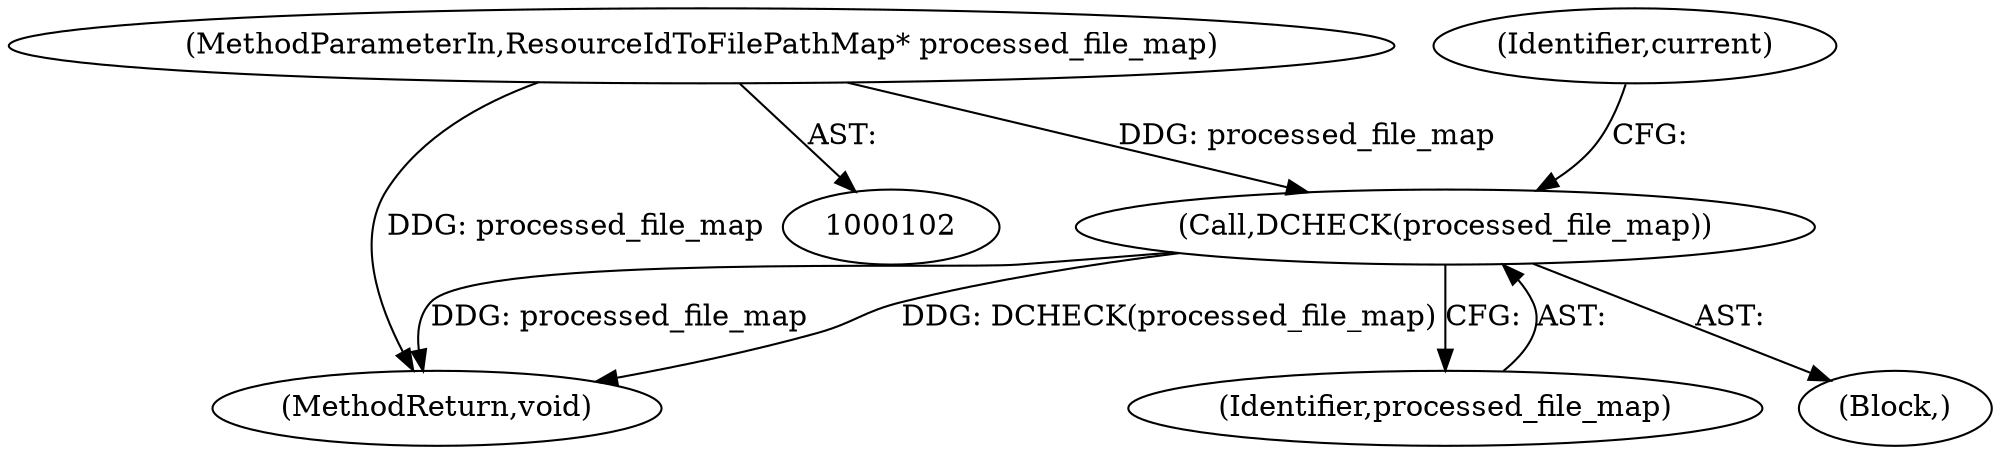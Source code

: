 digraph "1_Chrome_baef1ffd73db183ca50c854e1779ed7f6e5100a8_6@pointer" {
"1000110" [label="(Call,DCHECK(processed_file_map))"];
"1000106" [label="(MethodParameterIn,ResourceIdToFilePathMap* processed_file_map)"];
"1000110" [label="(Call,DCHECK(processed_file_map))"];
"1000115" [label="(Identifier,current)"];
"1000106" [label="(MethodParameterIn,ResourceIdToFilePathMap* processed_file_map)"];
"1000341" [label="(MethodReturn,void)"];
"1000111" [label="(Identifier,processed_file_map)"];
"1000107" [label="(Block,)"];
"1000110" -> "1000107"  [label="AST: "];
"1000110" -> "1000111"  [label="CFG: "];
"1000111" -> "1000110"  [label="AST: "];
"1000115" -> "1000110"  [label="CFG: "];
"1000110" -> "1000341"  [label="DDG: DCHECK(processed_file_map)"];
"1000110" -> "1000341"  [label="DDG: processed_file_map"];
"1000106" -> "1000110"  [label="DDG: processed_file_map"];
"1000106" -> "1000102"  [label="AST: "];
"1000106" -> "1000341"  [label="DDG: processed_file_map"];
}
